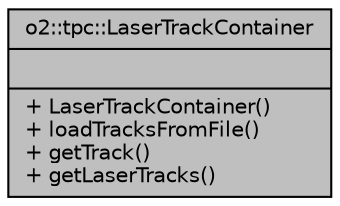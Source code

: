 digraph "o2::tpc::LaserTrackContainer"
{
 // INTERACTIVE_SVG=YES
  bgcolor="transparent";
  edge [fontname="Helvetica",fontsize="10",labelfontname="Helvetica",labelfontsize="10"];
  node [fontname="Helvetica",fontsize="10",shape=record];
  Node1 [label="{o2::tpc::LaserTrackContainer\n||+ LaserTrackContainer()\l+ loadTracksFromFile()\l+ getTrack()\l+ getLaserTracks()\l}",height=0.2,width=0.4,color="black", fillcolor="grey75", style="filled", fontcolor="black"];
}
